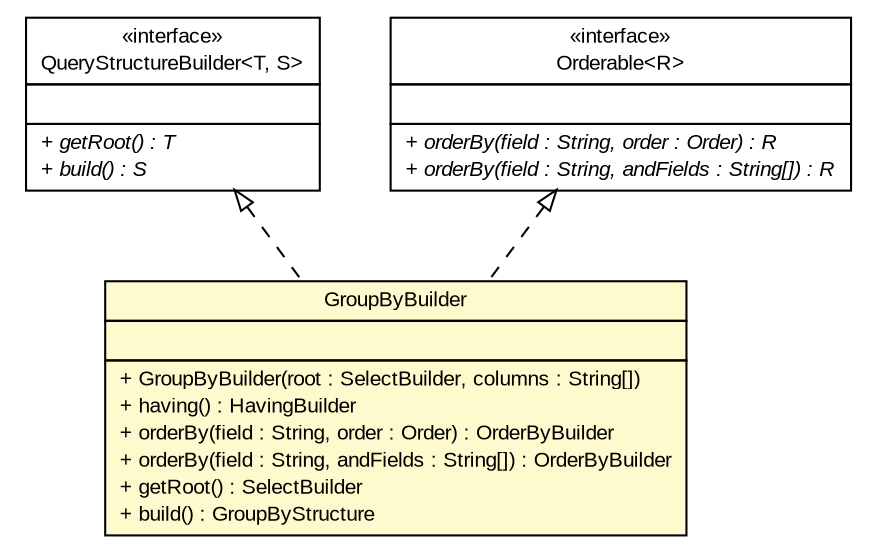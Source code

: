 #!/usr/local/bin/dot
#
# Class diagram 
# Generated by UMLGraph version R5_6 (http://www.umlgraph.org/)
#

digraph G {
	edge [fontname="arial",fontsize=10,labelfontname="arial",labelfontsize=10];
	node [fontname="arial",fontsize=10,shape=plaintext];
	nodesep=0.25;
	ranksep=0.5;
	// br.gov.to.sefaz.persistence.query.builder.QueryStructureBuilder<T, S>
	c399056 [label=<<table title="br.gov.to.sefaz.persistence.query.builder.QueryStructureBuilder" border="0" cellborder="1" cellspacing="0" cellpadding="2" port="p" href="../../../QueryStructureBuilder.html">
		<tr><td><table border="0" cellspacing="0" cellpadding="1">
<tr><td align="center" balign="center"> &#171;interface&#187; </td></tr>
<tr><td align="center" balign="center"> QueryStructureBuilder&lt;T, S&gt; </td></tr>
		</table></td></tr>
		<tr><td><table border="0" cellspacing="0" cellpadding="1">
<tr><td align="left" balign="left">  </td></tr>
		</table></td></tr>
		<tr><td><table border="0" cellspacing="0" cellpadding="1">
<tr><td align="left" balign="left"><font face="arial italic" point-size="10.0"> + getRoot() : T </font></td></tr>
<tr><td align="left" balign="left"><font face="arial italic" point-size="10.0"> + build() : S </font></td></tr>
		</table></td></tr>
		</table>>, URL="../../../QueryStructureBuilder.html", fontname="arial", fontcolor="black", fontsize=10.0];
	// br.gov.to.sefaz.persistence.query.builder.sql.select.groupby.GroupByBuilder
	c399063 [label=<<table title="br.gov.to.sefaz.persistence.query.builder.sql.select.groupby.GroupByBuilder" border="0" cellborder="1" cellspacing="0" cellpadding="2" port="p" bgcolor="lemonChiffon" href="./GroupByBuilder.html">
		<tr><td><table border="0" cellspacing="0" cellpadding="1">
<tr><td align="center" balign="center"> GroupByBuilder </td></tr>
		</table></td></tr>
		<tr><td><table border="0" cellspacing="0" cellpadding="1">
<tr><td align="left" balign="left">  </td></tr>
		</table></td></tr>
		<tr><td><table border="0" cellspacing="0" cellpadding="1">
<tr><td align="left" balign="left"> + GroupByBuilder(root : SelectBuilder, columns : String[]) </td></tr>
<tr><td align="left" balign="left"> + having() : HavingBuilder </td></tr>
<tr><td align="left" balign="left"> + orderBy(field : String, order : Order) : OrderByBuilder </td></tr>
<tr><td align="left" balign="left"> + orderBy(field : String, andFields : String[]) : OrderByBuilder </td></tr>
<tr><td align="left" balign="left"> + getRoot() : SelectBuilder </td></tr>
<tr><td align="left" balign="left"> + build() : GroupByStructure </td></tr>
		</table></td></tr>
		</table>>, URL="./GroupByBuilder.html", fontname="arial", fontcolor="black", fontsize=10.0];
	// br.gov.to.sefaz.persistence.query.builder.sql.select.signature.Orderable<R>
	c399068 [label=<<table title="br.gov.to.sefaz.persistence.query.builder.sql.select.signature.Orderable" border="0" cellborder="1" cellspacing="0" cellpadding="2" port="p" href="../signature/Orderable.html">
		<tr><td><table border="0" cellspacing="0" cellpadding="1">
<tr><td align="center" balign="center"> &#171;interface&#187; </td></tr>
<tr><td align="center" balign="center"> Orderable&lt;R&gt; </td></tr>
		</table></td></tr>
		<tr><td><table border="0" cellspacing="0" cellpadding="1">
<tr><td align="left" balign="left">  </td></tr>
		</table></td></tr>
		<tr><td><table border="0" cellspacing="0" cellpadding="1">
<tr><td align="left" balign="left"><font face="arial italic" point-size="10.0"> + orderBy(field : String, order : Order) : R </font></td></tr>
<tr><td align="left" balign="left"><font face="arial italic" point-size="10.0"> + orderBy(field : String, andFields : String[]) : R </font></td></tr>
		</table></td></tr>
		</table>>, URL="../signature/Orderable.html", fontname="arial", fontcolor="black", fontsize=10.0];
	//br.gov.to.sefaz.persistence.query.builder.sql.select.groupby.GroupByBuilder implements br.gov.to.sefaz.persistence.query.builder.QueryStructureBuilder<T, S>
	c399056:p -> c399063:p [dir=back,arrowtail=empty,style=dashed];
	//br.gov.to.sefaz.persistence.query.builder.sql.select.groupby.GroupByBuilder implements br.gov.to.sefaz.persistence.query.builder.sql.select.signature.Orderable<R>
	c399068:p -> c399063:p [dir=back,arrowtail=empty,style=dashed];
}

